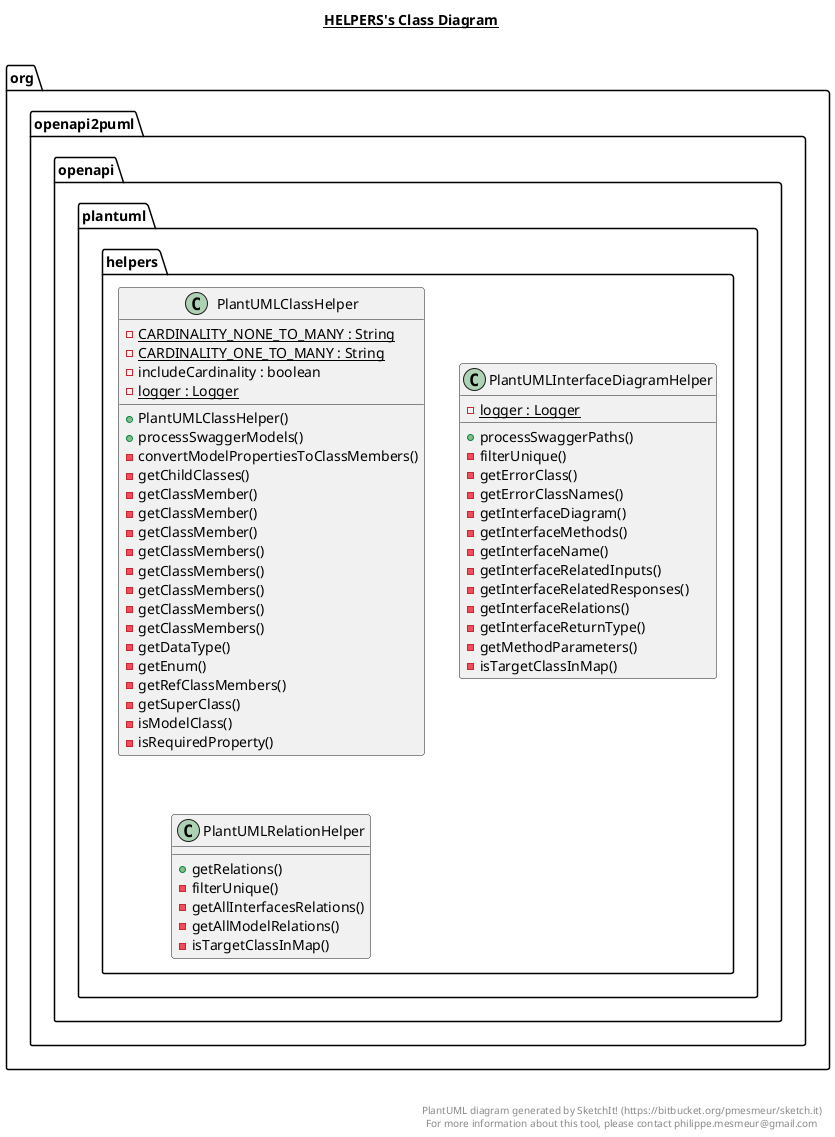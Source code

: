 @startuml

title __HELPERS's Class Diagram__\n

  namespace org.openapi2puml {
    namespace openapi {
      namespace plantuml {
        namespace helpers {
          class org.openapi2puml.openapi.plantuml.helpers.PlantUMLClassHelper {
              {static} - CARDINALITY_NONE_TO_MANY : String
              {static} - CARDINALITY_ONE_TO_MANY : String
              - includeCardinality : boolean
              {static} - logger : Logger
              + PlantUMLClassHelper()
              + processSwaggerModels()
              - convertModelPropertiesToClassMembers()
              - getChildClasses()
              - getClassMember()
              - getClassMember()
              - getClassMember()
              - getClassMembers()
              - getClassMembers()
              - getClassMembers()
              - getClassMembers()
              - getClassMembers()
              - getDataType()
              - getEnum()
              - getRefClassMembers()
              - getSuperClass()
              - isModelClass()
              - isRequiredProperty()
          }
        }
      }
    }
  }
  

  namespace org.openapi2puml {
    namespace openapi {
      namespace plantuml {
        namespace helpers {
          class org.openapi2puml.openapi.plantuml.helpers.PlantUMLInterfaceDiagramHelper {
              {static} - logger : Logger
              + processSwaggerPaths()
              - filterUnique()
              - getErrorClass()
              - getErrorClassNames()
              - getInterfaceDiagram()
              - getInterfaceMethods()
              - getInterfaceName()
              - getInterfaceRelatedInputs()
              - getInterfaceRelatedResponses()
              - getInterfaceRelations()
              - getInterfaceReturnType()
              - getMethodParameters()
              - isTargetClassInMap()
          }
        }
      }
    }
  }
  

  namespace org.openapi2puml {
    namespace openapi {
      namespace plantuml {
        namespace helpers {
          class org.openapi2puml.openapi.plantuml.helpers.PlantUMLRelationHelper {
              + getRelations()
              - filterUnique()
              - getAllInterfacesRelations()
              - getAllModelRelations()
              - isTargetClassInMap()
          }
        }
      }
    }
  }
  



right footer


PlantUML diagram generated by SketchIt! (https://bitbucket.org/pmesmeur/sketch.it)
For more information about this tool, please contact philippe.mesmeur@gmail.com
endfooter

@enduml
